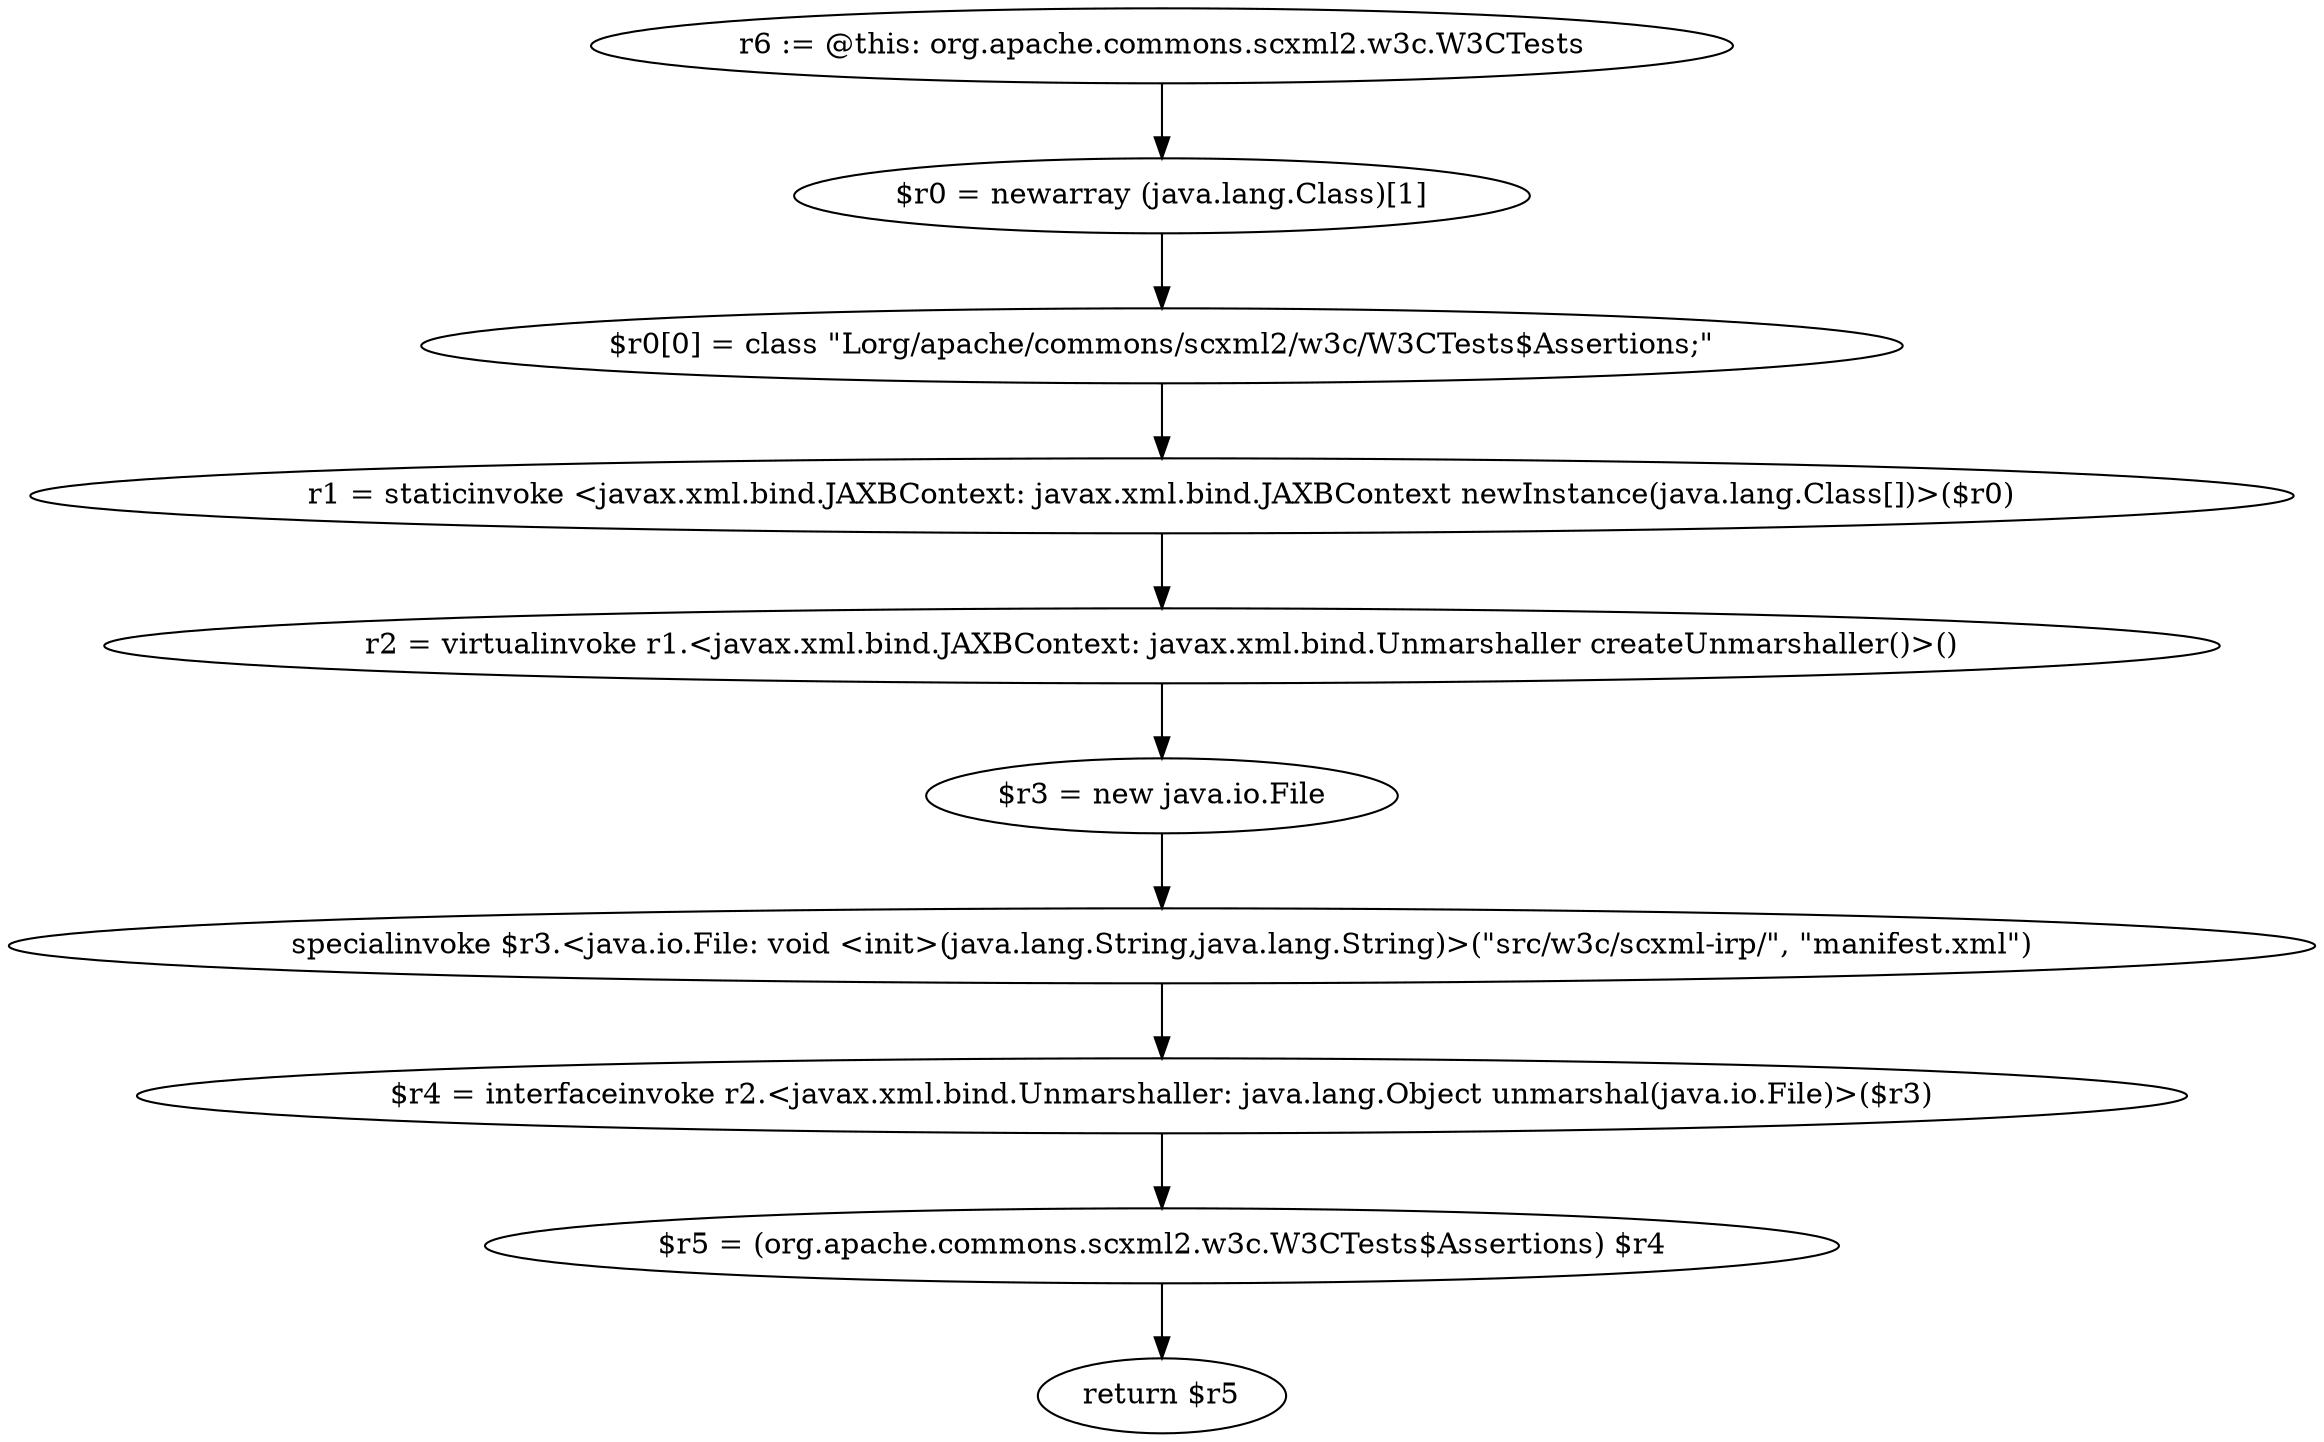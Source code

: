 digraph "unitGraph" {
    "r6 := @this: org.apache.commons.scxml2.w3c.W3CTests"
    "$r0 = newarray (java.lang.Class)[1]"
    "$r0[0] = class \"Lorg/apache/commons/scxml2/w3c/W3CTests$Assertions;\""
    "r1 = staticinvoke <javax.xml.bind.JAXBContext: javax.xml.bind.JAXBContext newInstance(java.lang.Class[])>($r0)"
    "r2 = virtualinvoke r1.<javax.xml.bind.JAXBContext: javax.xml.bind.Unmarshaller createUnmarshaller()>()"
    "$r3 = new java.io.File"
    "specialinvoke $r3.<java.io.File: void <init>(java.lang.String,java.lang.String)>(\"src/w3c/scxml-irp/\", \"manifest.xml\")"
    "$r4 = interfaceinvoke r2.<javax.xml.bind.Unmarshaller: java.lang.Object unmarshal(java.io.File)>($r3)"
    "$r5 = (org.apache.commons.scxml2.w3c.W3CTests$Assertions) $r4"
    "return $r5"
    "r6 := @this: org.apache.commons.scxml2.w3c.W3CTests"->"$r0 = newarray (java.lang.Class)[1]";
    "$r0 = newarray (java.lang.Class)[1]"->"$r0[0] = class \"Lorg/apache/commons/scxml2/w3c/W3CTests$Assertions;\"";
    "$r0[0] = class \"Lorg/apache/commons/scxml2/w3c/W3CTests$Assertions;\""->"r1 = staticinvoke <javax.xml.bind.JAXBContext: javax.xml.bind.JAXBContext newInstance(java.lang.Class[])>($r0)";
    "r1 = staticinvoke <javax.xml.bind.JAXBContext: javax.xml.bind.JAXBContext newInstance(java.lang.Class[])>($r0)"->"r2 = virtualinvoke r1.<javax.xml.bind.JAXBContext: javax.xml.bind.Unmarshaller createUnmarshaller()>()";
    "r2 = virtualinvoke r1.<javax.xml.bind.JAXBContext: javax.xml.bind.Unmarshaller createUnmarshaller()>()"->"$r3 = new java.io.File";
    "$r3 = new java.io.File"->"specialinvoke $r3.<java.io.File: void <init>(java.lang.String,java.lang.String)>(\"src/w3c/scxml-irp/\", \"manifest.xml\")";
    "specialinvoke $r3.<java.io.File: void <init>(java.lang.String,java.lang.String)>(\"src/w3c/scxml-irp/\", \"manifest.xml\")"->"$r4 = interfaceinvoke r2.<javax.xml.bind.Unmarshaller: java.lang.Object unmarshal(java.io.File)>($r3)";
    "$r4 = interfaceinvoke r2.<javax.xml.bind.Unmarshaller: java.lang.Object unmarshal(java.io.File)>($r3)"->"$r5 = (org.apache.commons.scxml2.w3c.W3CTests$Assertions) $r4";
    "$r5 = (org.apache.commons.scxml2.w3c.W3CTests$Assertions) $r4"->"return $r5";
}
